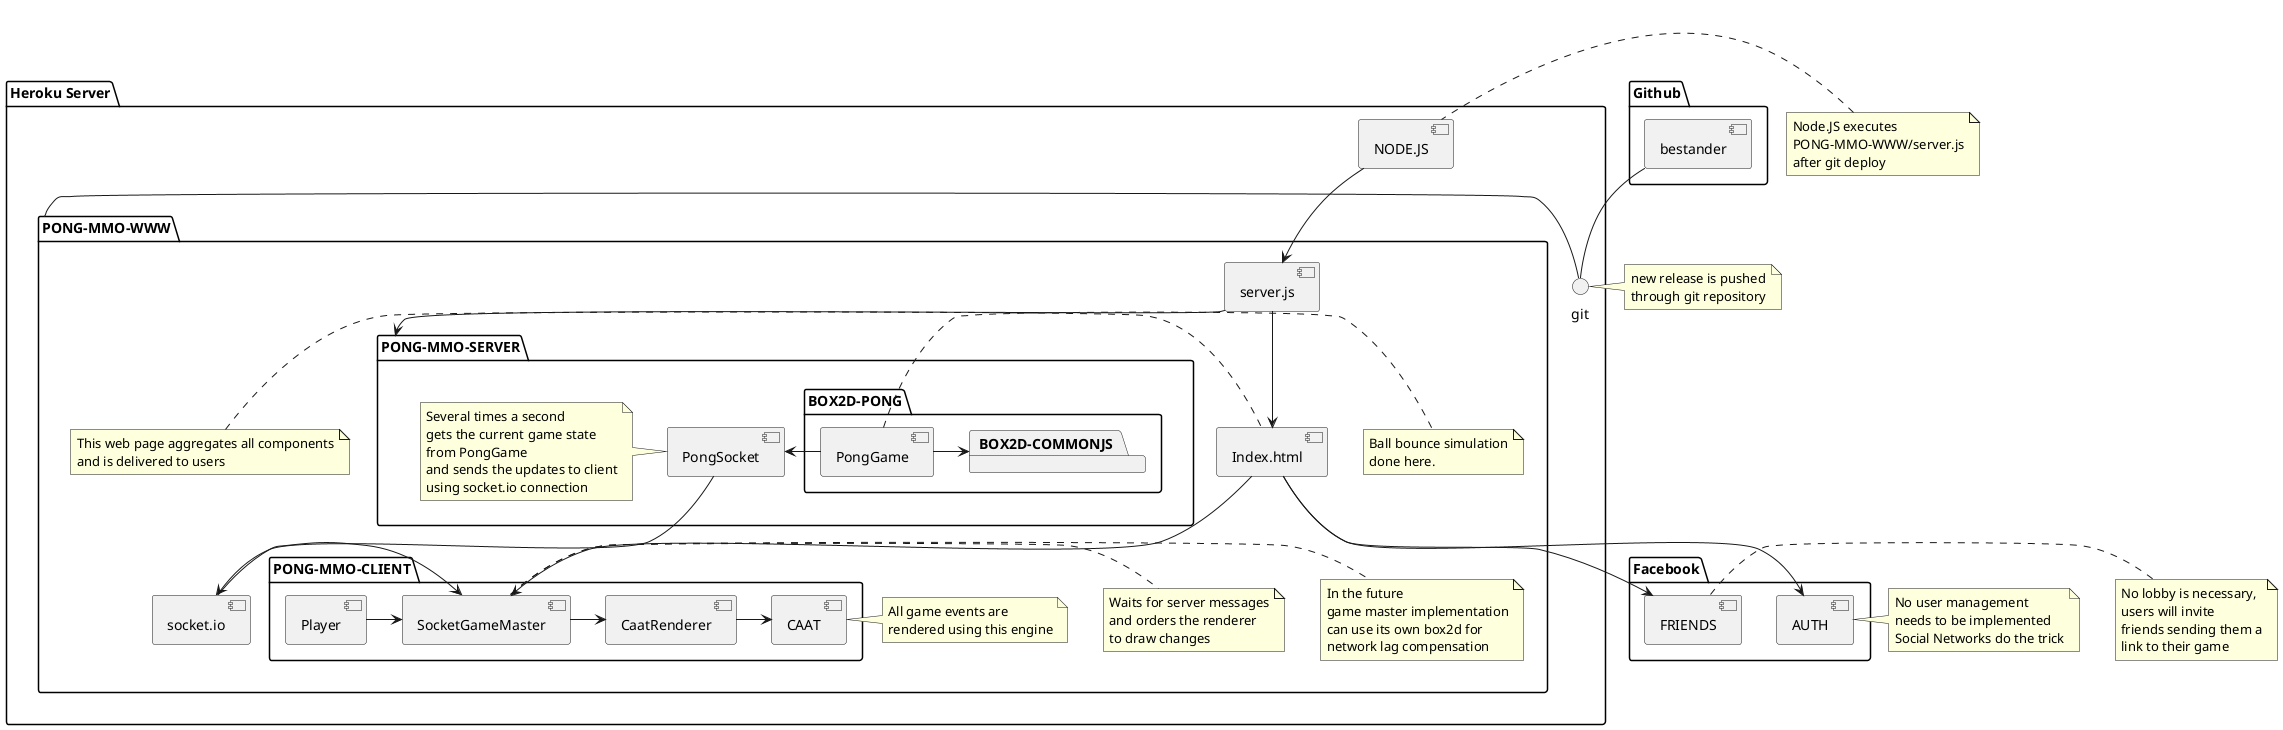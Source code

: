 @startuml

package "Facebook" {
  [AUTH]
  [FRIENDS]
}

package "Github" {
  [bestander]
}


package "Heroku Server" {

  [bestander] -- git
  git - [PONG-MMO-WWW]

  package PONG-MMO-WWW {
    [Index.html] --> [AUTH]
    [Index.html] --> [FRIENDS]
    [socket.io]
    [server.js]
    [server.js] --> [PONG-MMO-SERVER]


    package PONG-MMO-SERVER {

      package BOX2D-PONG {

        [PongGame] -> [BOX2D-COMMONJS]

        package BOX2D-COMMONJS {
        }

      }

      [PongSocket] -> [socket.io]
      [PongSocket] <- [PongGame]

      note left of [PongSocket]
        Several times a second
        gets the current game state
        from PongGame
        and sends the updates to client
        using socket.io connection
      end note


    }

    package PONG-MMO-CLIENT {
      [CaatRenderer] -> [CAAT]
      [SocketGameMaster] <- [socket.io]
      [SocketGameMaster] -> [CaatRenderer]
      [Player] -> [SocketGameMaster]
    }


    [Index.html] --> [SocketGameMaster]

    note right of [PongGame]
      Ball bounce simulation
      done here.
    end note

    note right of [SocketGameMaster]
      In the future
      game master implementation
      can use its own box2d for
      network lag compensation
    end note

    note right of [SocketGameMaster]
      Waits for server messages
      and orders the renderer
      to draw changes
    end note

    note left of [CAAT]
      All game events are
      rendered using this engine
    end note

    note left of [Index.html]
      This web page aggregates all components
      and is delivered to users
    end note


  }

    [NODE.JS] --> [server.js]
    [server.js] --> [Index.html]

}

note left of git
  new release is pushed
  through git repository
end note

note right of [AUTH]
  No user management
  needs to be implemented
  Social Networks do the trick
end note


note right of [FRIENDS]
  No lobby is necessary,
  users will invite
  friends sending them a
  link to their game
end note

note left of [NODE.JS]
  Node.JS executes
  PONG-MMO-WWW/server.js
  after git deploy
end note






@enduml